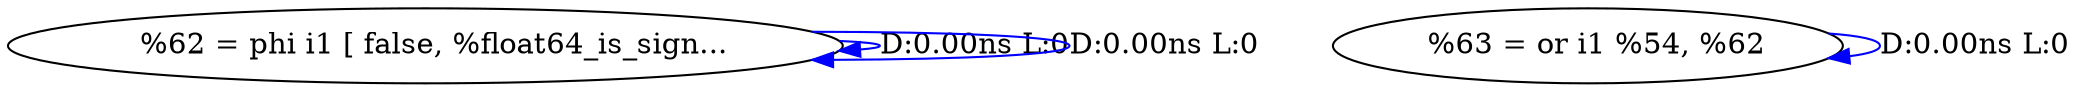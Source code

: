 digraph {
Node0x33395e0[label="  %62 = phi i1 [ false, %float64_is_sign..."];
Node0x33395e0 -> Node0x33395e0[label="D:0.00ns L:0",color=blue];
Node0x33395e0 -> Node0x33395e0[label="D:0.00ns L:0",color=blue];
Node0x33396c0[label="  %63 = or i1 %54, %62"];
Node0x33396c0 -> Node0x33396c0[label="D:0.00ns L:0",color=blue];
}
